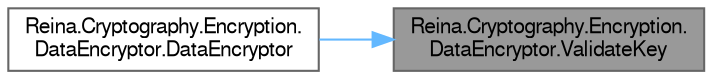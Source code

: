 digraph "Reina.Cryptography.Encryption.DataEncryptor.ValidateKey"
{
 // LATEX_PDF_SIZE
  bgcolor="transparent";
  edge [fontname=FreeSans,fontsize=10,labelfontname=FreeSans,labelfontsize=10];
  node [fontname=FreeSans,fontsize=10,shape=box,height=0.2,width=0.4];
  rankdir="RL";
  Node1 [id="Node000001",label="Reina.Cryptography.Encryption.\lDataEncryptor.ValidateKey",height=0.2,width=0.4,color="gray40", fillcolor="grey60", style="filled", fontcolor="black",tooltip="Validates the length of the provided cryptographic key."];
  Node1 -> Node2 [id="edge1_Node000001_Node000002",dir="back",color="steelblue1",style="solid",tooltip=" "];
  Node2 [id="Node000002",label="Reina.Cryptography.Encryption.\lDataEncryptor.DataEncryptor",height=0.2,width=0.4,color="grey40", fillcolor="white", style="filled",URL="$class_reina_1_1_cryptography_1_1_encryption_1_1_data_encryptor.html#afe9a1eb1bf3f6b9c3616368a959dec22",tooltip="Initializes a new instance of the DataEncryptor class with the specified keys for Twofish,..."];
}

